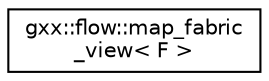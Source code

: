 digraph "Graphical Class Hierarchy"
{
  edge [fontname="Helvetica",fontsize="10",labelfontname="Helvetica",labelfontsize="10"];
  node [fontname="Helvetica",fontsize="10",shape=record];
  rankdir="LR";
  Node1 [label="gxx::flow::map_fabric\l_view\< F \>",height=0.2,width=0.4,color="black", fillcolor="white", style="filled",URL="$structgxx_1_1flow_1_1map__fabric__view.html"];
}
